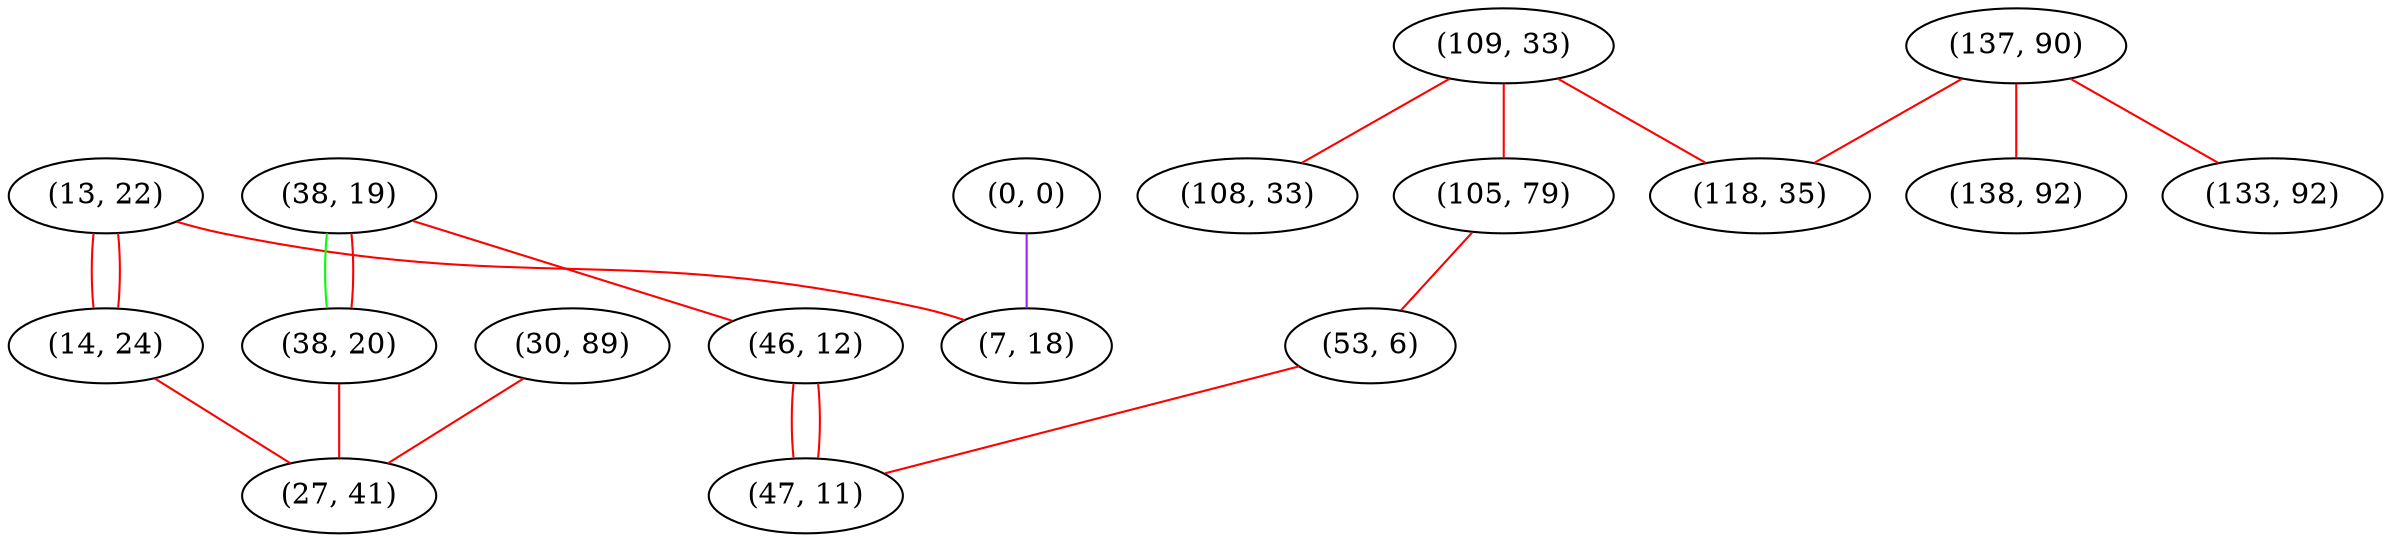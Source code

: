 graph "" {
"(13, 22)";
"(38, 19)";
"(0, 0)";
"(109, 33)";
"(46, 12)";
"(105, 79)";
"(137, 90)";
"(14, 24)";
"(7, 18)";
"(138, 92)";
"(38, 20)";
"(118, 35)";
"(53, 6)";
"(108, 33)";
"(30, 89)";
"(27, 41)";
"(133, 92)";
"(47, 11)";
"(13, 22)" -- "(14, 24)"  [color=red, key=0, weight=1];
"(13, 22)" -- "(14, 24)"  [color=red, key=1, weight=1];
"(13, 22)" -- "(7, 18)"  [color=red, key=0, weight=1];
"(38, 19)" -- "(38, 20)"  [color=green, key=0, weight=2];
"(38, 19)" -- "(38, 20)"  [color=red, key=1, weight=1];
"(38, 19)" -- "(46, 12)"  [color=red, key=0, weight=1];
"(0, 0)" -- "(7, 18)"  [color=purple, key=0, weight=4];
"(109, 33)" -- "(118, 35)"  [color=red, key=0, weight=1];
"(109, 33)" -- "(108, 33)"  [color=red, key=0, weight=1];
"(109, 33)" -- "(105, 79)"  [color=red, key=0, weight=1];
"(46, 12)" -- "(47, 11)"  [color=red, key=0, weight=1];
"(46, 12)" -- "(47, 11)"  [color=red, key=1, weight=1];
"(105, 79)" -- "(53, 6)"  [color=red, key=0, weight=1];
"(137, 90)" -- "(118, 35)"  [color=red, key=0, weight=1];
"(137, 90)" -- "(133, 92)"  [color=red, key=0, weight=1];
"(137, 90)" -- "(138, 92)"  [color=red, key=0, weight=1];
"(14, 24)" -- "(27, 41)"  [color=red, key=0, weight=1];
"(38, 20)" -- "(27, 41)"  [color=red, key=0, weight=1];
"(53, 6)" -- "(47, 11)"  [color=red, key=0, weight=1];
"(30, 89)" -- "(27, 41)"  [color=red, key=0, weight=1];
}
